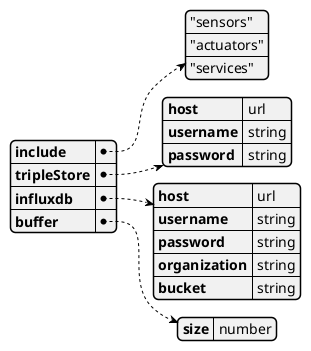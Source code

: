 @startjson "Program Config"
{
    "include": ["\"sensors\"", "\"actuators\"", "\"services\""],
    "tripleStore": {
        "host": "url",
        "username": "string",
        "password": "string"
    },
    "influxdb": {
        "host": "url",
        "username": "string",
        "password": "string",
        "organization": "string",
        "bucket": "string"
    },
    "buffer": {
        "size": "number"
    }
}
@endjson